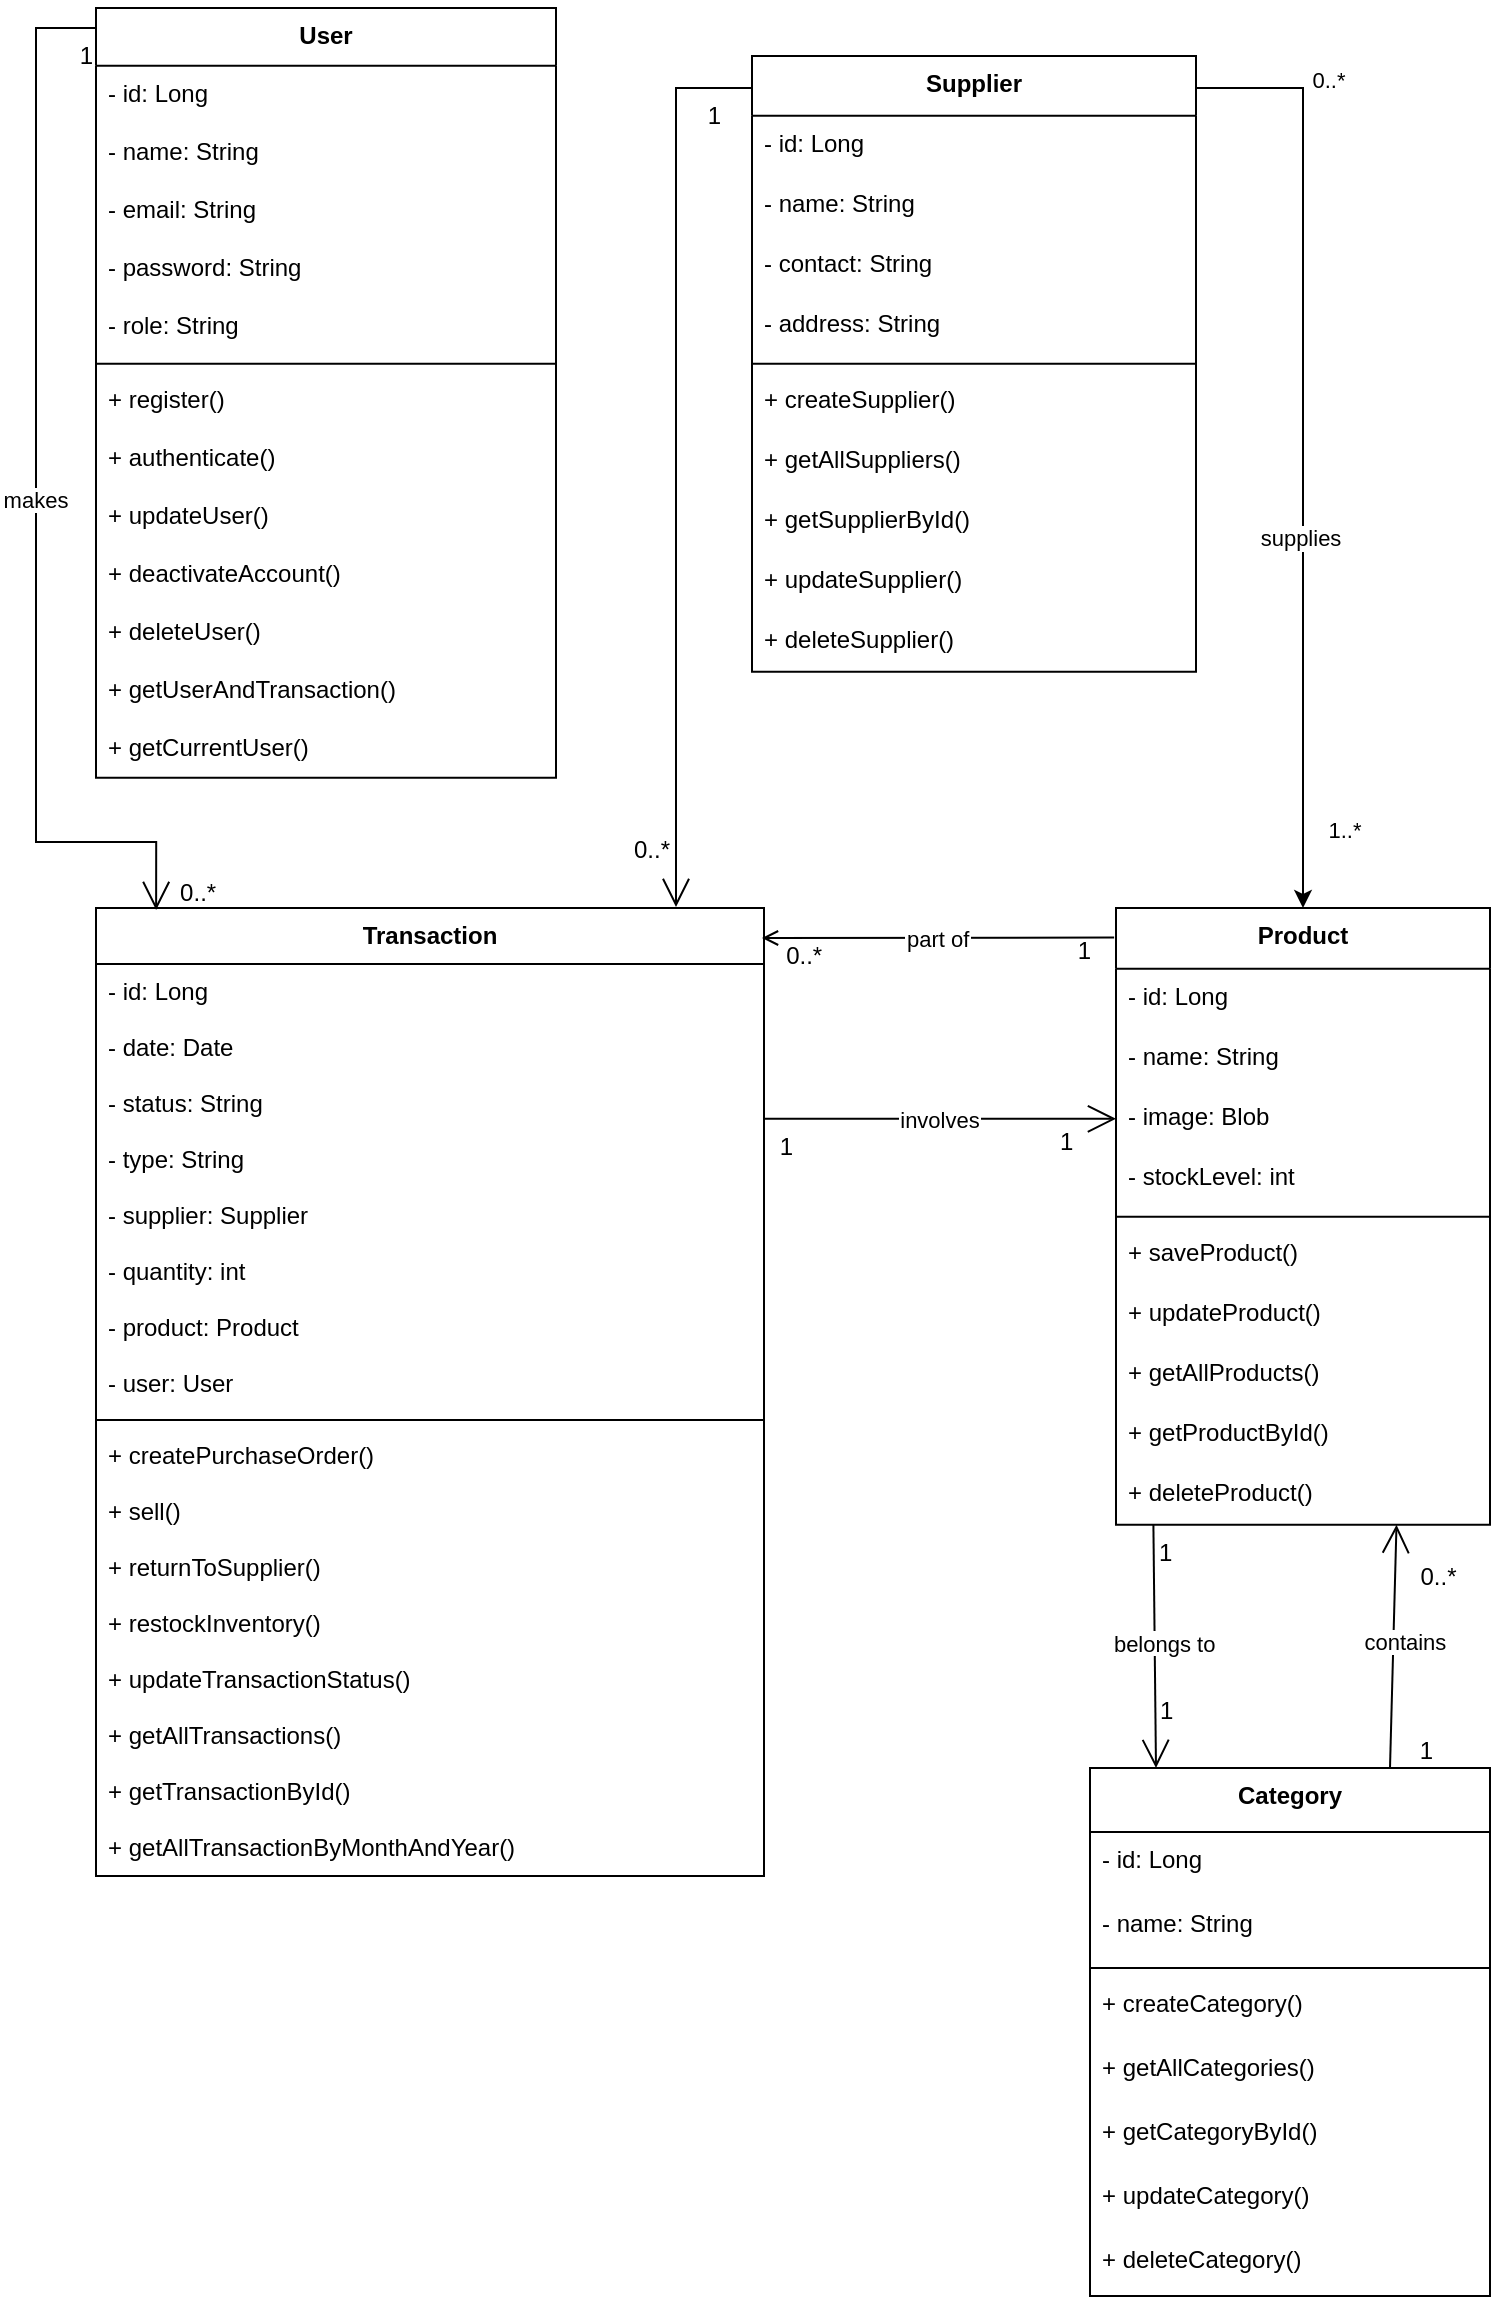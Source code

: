 <mxfile version="22.1.22" type="embed">
  <diagram name="Page-1" id="qHf4nwUgz4WXce0T-Xai">
    <mxGraphModel dx="1489" dy="825" grid="1" gridSize="10" guides="1" tooltips="1" connect="1" arrows="1" fold="1" page="1" pageScale="1" pageWidth="827" pageHeight="1169" math="0" shadow="0">
      <root>
        <mxCell id="0" />
        <mxCell id="1" parent="0" />
        <mxCell id="N_VocerRNXMUjOHOn4VM-407" value="User" style="swimlane;fontStyle=1;align=center;verticalAlign=top;childLayout=stackLayout;horizontal=1;startSize=28.923;horizontalStack=0;resizeParent=1;resizeParentMax=0;resizeLast=0;collapsible=0;marginBottom=0;" parent="1" vertex="1">
          <mxGeometry x="70" y="10" width="230" height="384.923" as="geometry" />
        </mxCell>
        <mxCell id="N_VocerRNXMUjOHOn4VM-408" value="- id: Long" style="text;strokeColor=none;fillColor=none;align=left;verticalAlign=top;spacingLeft=4;spacingRight=4;overflow=hidden;rotatable=0;points=[[0,0.5],[1,0.5]];portConstraint=eastwest;" parent="N_VocerRNXMUjOHOn4VM-407" vertex="1">
          <mxGeometry y="28.923" width="230" height="29" as="geometry" />
        </mxCell>
        <mxCell id="N_VocerRNXMUjOHOn4VM-409" value="- name: String" style="text;strokeColor=none;fillColor=none;align=left;verticalAlign=top;spacingLeft=4;spacingRight=4;overflow=hidden;rotatable=0;points=[[0,0.5],[1,0.5]];portConstraint=eastwest;" parent="N_VocerRNXMUjOHOn4VM-407" vertex="1">
          <mxGeometry y="57.923" width="230" height="29" as="geometry" />
        </mxCell>
        <mxCell id="N_VocerRNXMUjOHOn4VM-410" value="- email: String" style="text;strokeColor=none;fillColor=none;align=left;verticalAlign=top;spacingLeft=4;spacingRight=4;overflow=hidden;rotatable=0;points=[[0,0.5],[1,0.5]];portConstraint=eastwest;" parent="N_VocerRNXMUjOHOn4VM-407" vertex="1">
          <mxGeometry y="86.923" width="230" height="29" as="geometry" />
        </mxCell>
        <mxCell id="N_VocerRNXMUjOHOn4VM-411" value="- password: String" style="text;strokeColor=none;fillColor=none;align=left;verticalAlign=top;spacingLeft=4;spacingRight=4;overflow=hidden;rotatable=0;points=[[0,0.5],[1,0.5]];portConstraint=eastwest;" parent="N_VocerRNXMUjOHOn4VM-407" vertex="1">
          <mxGeometry y="115.923" width="230" height="29" as="geometry" />
        </mxCell>
        <mxCell id="N_VocerRNXMUjOHOn4VM-412" value="- role: String" style="text;strokeColor=none;fillColor=none;align=left;verticalAlign=top;spacingLeft=4;spacingRight=4;overflow=hidden;rotatable=0;points=[[0,0.5],[1,0.5]];portConstraint=eastwest;" parent="N_VocerRNXMUjOHOn4VM-407" vertex="1">
          <mxGeometry y="144.923" width="230" height="29" as="geometry" />
        </mxCell>
        <mxCell id="N_VocerRNXMUjOHOn4VM-413" style="line;strokeWidth=1;fillColor=none;align=left;verticalAlign=middle;spacingTop=-1;spacingLeft=3;spacingRight=3;rotatable=0;labelPosition=right;points=[];portConstraint=eastwest;strokeColor=inherit;" parent="N_VocerRNXMUjOHOn4VM-407" vertex="1">
          <mxGeometry y="173.923" width="230" height="8" as="geometry" />
        </mxCell>
        <mxCell id="N_VocerRNXMUjOHOn4VM-414" value="+ register()" style="text;strokeColor=none;fillColor=none;align=left;verticalAlign=top;spacingLeft=4;spacingRight=4;overflow=hidden;rotatable=0;points=[[0,0.5],[1,0.5]];portConstraint=eastwest;" parent="N_VocerRNXMUjOHOn4VM-407" vertex="1">
          <mxGeometry y="181.923" width="230" height="29" as="geometry" />
        </mxCell>
        <mxCell id="N_VocerRNXMUjOHOn4VM-415" value="+ authenticate()" style="text;strokeColor=none;fillColor=none;align=left;verticalAlign=top;spacingLeft=4;spacingRight=4;overflow=hidden;rotatable=0;points=[[0,0.5],[1,0.5]];portConstraint=eastwest;" parent="N_VocerRNXMUjOHOn4VM-407" vertex="1">
          <mxGeometry y="210.923" width="230" height="29" as="geometry" />
        </mxCell>
        <mxCell id="N_VocerRNXMUjOHOn4VM-416" value="+ updateUser()" style="text;strokeColor=none;fillColor=none;align=left;verticalAlign=top;spacingLeft=4;spacingRight=4;overflow=hidden;rotatable=0;points=[[0,0.5],[1,0.5]];portConstraint=eastwest;" parent="N_VocerRNXMUjOHOn4VM-407" vertex="1">
          <mxGeometry y="239.923" width="230" height="29" as="geometry" />
        </mxCell>
        <mxCell id="N_VocerRNXMUjOHOn4VM-417" value="+ deactivateAccount()" style="text;strokeColor=none;fillColor=none;align=left;verticalAlign=top;spacingLeft=4;spacingRight=4;overflow=hidden;rotatable=0;points=[[0,0.5],[1,0.5]];portConstraint=eastwest;" parent="N_VocerRNXMUjOHOn4VM-407" vertex="1">
          <mxGeometry y="268.923" width="230" height="29" as="geometry" />
        </mxCell>
        <mxCell id="N_VocerRNXMUjOHOn4VM-418" value="+ deleteUser()" style="text;strokeColor=none;fillColor=none;align=left;verticalAlign=top;spacingLeft=4;spacingRight=4;overflow=hidden;rotatable=0;points=[[0,0.5],[1,0.5]];portConstraint=eastwest;" parent="N_VocerRNXMUjOHOn4VM-407" vertex="1">
          <mxGeometry y="297.923" width="230" height="29" as="geometry" />
        </mxCell>
        <mxCell id="N_VocerRNXMUjOHOn4VM-419" value="+ getUserAndTransaction()" style="text;strokeColor=none;fillColor=none;align=left;verticalAlign=top;spacingLeft=4;spacingRight=4;overflow=hidden;rotatable=0;points=[[0,0.5],[1,0.5]];portConstraint=eastwest;" parent="N_VocerRNXMUjOHOn4VM-407" vertex="1">
          <mxGeometry y="326.923" width="230" height="29" as="geometry" />
        </mxCell>
        <mxCell id="N_VocerRNXMUjOHOn4VM-420" value="+ getCurrentUser()" style="text;strokeColor=none;fillColor=none;align=left;verticalAlign=top;spacingLeft=4;spacingRight=4;overflow=hidden;rotatable=0;points=[[0,0.5],[1,0.5]];portConstraint=eastwest;" parent="N_VocerRNXMUjOHOn4VM-407" vertex="1">
          <mxGeometry y="355.923" width="230" height="29" as="geometry" />
        </mxCell>
        <mxCell id="N_VocerRNXMUjOHOn4VM-421" value="Supplier" style="swimlane;fontStyle=1;align=center;verticalAlign=top;childLayout=stackLayout;horizontal=1;startSize=29.818;horizontalStack=0;resizeParent=1;resizeParentMax=0;resizeLast=0;collapsible=0;marginBottom=0;" parent="1" vertex="1">
          <mxGeometry x="398" y="34" width="222" height="307.818" as="geometry" />
        </mxCell>
        <mxCell id="N_VocerRNXMUjOHOn4VM-422" value="- id: Long" style="text;strokeColor=none;fillColor=none;align=left;verticalAlign=top;spacingLeft=4;spacingRight=4;overflow=hidden;rotatable=0;points=[[0,0.5],[1,0.5]];portConstraint=eastwest;" parent="N_VocerRNXMUjOHOn4VM-421" vertex="1">
          <mxGeometry y="29.818" width="222" height="30" as="geometry" />
        </mxCell>
        <mxCell id="N_VocerRNXMUjOHOn4VM-423" value="- name: String" style="text;strokeColor=none;fillColor=none;align=left;verticalAlign=top;spacingLeft=4;spacingRight=4;overflow=hidden;rotatable=0;points=[[0,0.5],[1,0.5]];portConstraint=eastwest;" parent="N_VocerRNXMUjOHOn4VM-421" vertex="1">
          <mxGeometry y="59.818" width="222" height="30" as="geometry" />
        </mxCell>
        <mxCell id="N_VocerRNXMUjOHOn4VM-424" value="- contact: String" style="text;strokeColor=none;fillColor=none;align=left;verticalAlign=top;spacingLeft=4;spacingRight=4;overflow=hidden;rotatable=0;points=[[0,0.5],[1,0.5]];portConstraint=eastwest;" parent="N_VocerRNXMUjOHOn4VM-421" vertex="1">
          <mxGeometry y="89.818" width="222" height="30" as="geometry" />
        </mxCell>
        <mxCell id="N_VocerRNXMUjOHOn4VM-425" value="- address: String" style="text;strokeColor=none;fillColor=none;align=left;verticalAlign=top;spacingLeft=4;spacingRight=4;overflow=hidden;rotatable=0;points=[[0,0.5],[1,0.5]];portConstraint=eastwest;" parent="N_VocerRNXMUjOHOn4VM-421" vertex="1">
          <mxGeometry y="119.818" width="222" height="30" as="geometry" />
        </mxCell>
        <mxCell id="N_VocerRNXMUjOHOn4VM-427" style="line;strokeWidth=1;fillColor=none;align=left;verticalAlign=middle;spacingTop=-1;spacingLeft=3;spacingRight=3;rotatable=0;labelPosition=right;points=[];portConstraint=eastwest;strokeColor=inherit;" parent="N_VocerRNXMUjOHOn4VM-421" vertex="1">
          <mxGeometry y="149.818" width="222" height="8" as="geometry" />
        </mxCell>
        <mxCell id="N_VocerRNXMUjOHOn4VM-428" value="+ createSupplier()" style="text;strokeColor=none;fillColor=none;align=left;verticalAlign=top;spacingLeft=4;spacingRight=4;overflow=hidden;rotatable=0;points=[[0,0.5],[1,0.5]];portConstraint=eastwest;" parent="N_VocerRNXMUjOHOn4VM-421" vertex="1">
          <mxGeometry y="157.818" width="222" height="30" as="geometry" />
        </mxCell>
        <mxCell id="N_VocerRNXMUjOHOn4VM-429" value="+ getAllSuppliers()" style="text;strokeColor=none;fillColor=none;align=left;verticalAlign=top;spacingLeft=4;spacingRight=4;overflow=hidden;rotatable=0;points=[[0,0.5],[1,0.5]];portConstraint=eastwest;" parent="N_VocerRNXMUjOHOn4VM-421" vertex="1">
          <mxGeometry y="187.818" width="222" height="30" as="geometry" />
        </mxCell>
        <mxCell id="N_VocerRNXMUjOHOn4VM-430" value="+ getSupplierById()" style="text;strokeColor=none;fillColor=none;align=left;verticalAlign=top;spacingLeft=4;spacingRight=4;overflow=hidden;rotatable=0;points=[[0,0.5],[1,0.5]];portConstraint=eastwest;" parent="N_VocerRNXMUjOHOn4VM-421" vertex="1">
          <mxGeometry y="217.818" width="222" height="30" as="geometry" />
        </mxCell>
        <mxCell id="N_VocerRNXMUjOHOn4VM-431" value="+ updateSupplier()" style="text;strokeColor=none;fillColor=none;align=left;verticalAlign=top;spacingLeft=4;spacingRight=4;overflow=hidden;rotatable=0;points=[[0,0.5],[1,0.5]];portConstraint=eastwest;" parent="N_VocerRNXMUjOHOn4VM-421" vertex="1">
          <mxGeometry y="247.818" width="222" height="30" as="geometry" />
        </mxCell>
        <mxCell id="N_VocerRNXMUjOHOn4VM-432" value="+ deleteSupplier()" style="text;strokeColor=none;fillColor=none;align=left;verticalAlign=top;spacingLeft=4;spacingRight=4;overflow=hidden;rotatable=0;points=[[0,0.5],[1,0.5]];portConstraint=eastwest;" parent="N_VocerRNXMUjOHOn4VM-421" vertex="1">
          <mxGeometry y="277.818" width="222" height="30" as="geometry" />
        </mxCell>
        <mxCell id="N_VocerRNXMUjOHOn4VM-433" value="Product" style="swimlane;fontStyle=1;align=center;verticalAlign=top;childLayout=stackLayout;horizontal=1;startSize=30.4;horizontalStack=0;resizeParent=1;resizeParentMax=0;resizeLast=0;collapsible=0;marginBottom=0;" parent="1" vertex="1">
          <mxGeometry x="580" y="460" width="187" height="308.4" as="geometry" />
        </mxCell>
        <mxCell id="N_VocerRNXMUjOHOn4VM-434" value="- id: Long" style="text;strokeColor=none;fillColor=none;align=left;verticalAlign=top;spacingLeft=4;spacingRight=4;overflow=hidden;rotatable=0;points=[[0,0.5],[1,0.5]];portConstraint=eastwest;" parent="N_VocerRNXMUjOHOn4VM-433" vertex="1">
          <mxGeometry y="30.4" width="187" height="30" as="geometry" />
        </mxCell>
        <mxCell id="N_VocerRNXMUjOHOn4VM-435" value="- name: String" style="text;strokeColor=none;fillColor=none;align=left;verticalAlign=top;spacingLeft=4;spacingRight=4;overflow=hidden;rotatable=0;points=[[0,0.5],[1,0.5]];portConstraint=eastwest;" parent="N_VocerRNXMUjOHOn4VM-433" vertex="1">
          <mxGeometry y="60.4" width="187" height="30" as="geometry" />
        </mxCell>
        <mxCell id="N_VocerRNXMUjOHOn4VM-436" value="- image: Blob" style="text;strokeColor=none;fillColor=none;align=left;verticalAlign=top;spacingLeft=4;spacingRight=4;overflow=hidden;rotatable=0;points=[[0,0.5],[1,0.5]];portConstraint=eastwest;" parent="N_VocerRNXMUjOHOn4VM-433" vertex="1">
          <mxGeometry y="90.4" width="187" height="30" as="geometry" />
        </mxCell>
        <mxCell id="N_VocerRNXMUjOHOn4VM-437" value="- stockLevel: int" style="text;strokeColor=none;fillColor=none;align=left;verticalAlign=top;spacingLeft=4;spacingRight=4;overflow=hidden;rotatable=0;points=[[0,0.5],[1,0.5]];portConstraint=eastwest;" parent="N_VocerRNXMUjOHOn4VM-433" vertex="1">
          <mxGeometry y="120.4" width="187" height="30" as="geometry" />
        </mxCell>
        <mxCell id="N_VocerRNXMUjOHOn4VM-438" style="line;strokeWidth=1;fillColor=none;align=left;verticalAlign=middle;spacingTop=-1;spacingLeft=3;spacingRight=3;rotatable=0;labelPosition=right;points=[];portConstraint=eastwest;strokeColor=inherit;" parent="N_VocerRNXMUjOHOn4VM-433" vertex="1">
          <mxGeometry y="150.4" width="187" height="8" as="geometry" />
        </mxCell>
        <mxCell id="N_VocerRNXMUjOHOn4VM-439" value="+ saveProduct()" style="text;strokeColor=none;fillColor=none;align=left;verticalAlign=top;spacingLeft=4;spacingRight=4;overflow=hidden;rotatable=0;points=[[0,0.5],[1,0.5]];portConstraint=eastwest;" parent="N_VocerRNXMUjOHOn4VM-433" vertex="1">
          <mxGeometry y="158.4" width="187" height="30" as="geometry" />
        </mxCell>
        <mxCell id="N_VocerRNXMUjOHOn4VM-440" value="+ updateProduct()" style="text;strokeColor=none;fillColor=none;align=left;verticalAlign=top;spacingLeft=4;spacingRight=4;overflow=hidden;rotatable=0;points=[[0,0.5],[1,0.5]];portConstraint=eastwest;" parent="N_VocerRNXMUjOHOn4VM-433" vertex="1">
          <mxGeometry y="188.4" width="187" height="30" as="geometry" />
        </mxCell>
        <mxCell id="N_VocerRNXMUjOHOn4VM-441" value="+ getAllProducts()" style="text;strokeColor=none;fillColor=none;align=left;verticalAlign=top;spacingLeft=4;spacingRight=4;overflow=hidden;rotatable=0;points=[[0,0.5],[1,0.5]];portConstraint=eastwest;" parent="N_VocerRNXMUjOHOn4VM-433" vertex="1">
          <mxGeometry y="218.4" width="187" height="30" as="geometry" />
        </mxCell>
        <mxCell id="N_VocerRNXMUjOHOn4VM-442" value="+ getProductById()" style="text;strokeColor=none;fillColor=none;align=left;verticalAlign=top;spacingLeft=4;spacingRight=4;overflow=hidden;rotatable=0;points=[[0,0.5],[1,0.5]];portConstraint=eastwest;" parent="N_VocerRNXMUjOHOn4VM-433" vertex="1">
          <mxGeometry y="248.4" width="187" height="30" as="geometry" />
        </mxCell>
        <mxCell id="N_VocerRNXMUjOHOn4VM-443" value="+ deleteProduct()" style="text;strokeColor=none;fillColor=none;align=left;verticalAlign=top;spacingLeft=4;spacingRight=4;overflow=hidden;rotatable=0;points=[[0,0.5],[1,0.5]];portConstraint=eastwest;" parent="N_VocerRNXMUjOHOn4VM-433" vertex="1">
          <mxGeometry y="278.4" width="187" height="30" as="geometry" />
        </mxCell>
        <mxCell id="N_VocerRNXMUjOHOn4VM-444" value="Category" style="swimlane;fontStyle=1;align=center;verticalAlign=top;childLayout=stackLayout;horizontal=1;startSize=32;horizontalStack=0;resizeParent=1;resizeParentMax=0;resizeLast=0;collapsible=0;marginBottom=0;" parent="1" vertex="1">
          <mxGeometry x="567" y="890" width="200" height="264" as="geometry" />
        </mxCell>
        <mxCell id="N_VocerRNXMUjOHOn4VM-445" value="- id: Long" style="text;strokeColor=none;fillColor=none;align=left;verticalAlign=top;spacingLeft=4;spacingRight=4;overflow=hidden;rotatable=0;points=[[0,0.5],[1,0.5]];portConstraint=eastwest;" parent="N_VocerRNXMUjOHOn4VM-444" vertex="1">
          <mxGeometry y="32" width="200" height="32" as="geometry" />
        </mxCell>
        <mxCell id="N_VocerRNXMUjOHOn4VM-446" value="- name: String" style="text;strokeColor=none;fillColor=none;align=left;verticalAlign=top;spacingLeft=4;spacingRight=4;overflow=hidden;rotatable=0;points=[[0,0.5],[1,0.5]];portConstraint=eastwest;" parent="N_VocerRNXMUjOHOn4VM-444" vertex="1">
          <mxGeometry y="64" width="200" height="32" as="geometry" />
        </mxCell>
        <mxCell id="N_VocerRNXMUjOHOn4VM-447" style="line;strokeWidth=1;fillColor=none;align=left;verticalAlign=middle;spacingTop=-1;spacingLeft=3;spacingRight=3;rotatable=0;labelPosition=right;points=[];portConstraint=eastwest;strokeColor=inherit;" parent="N_VocerRNXMUjOHOn4VM-444" vertex="1">
          <mxGeometry y="96" width="200" height="8" as="geometry" />
        </mxCell>
        <mxCell id="N_VocerRNXMUjOHOn4VM-448" value="+ createCategory()" style="text;strokeColor=none;fillColor=none;align=left;verticalAlign=top;spacingLeft=4;spacingRight=4;overflow=hidden;rotatable=0;points=[[0,0.5],[1,0.5]];portConstraint=eastwest;" parent="N_VocerRNXMUjOHOn4VM-444" vertex="1">
          <mxGeometry y="104" width="200" height="32" as="geometry" />
        </mxCell>
        <mxCell id="N_VocerRNXMUjOHOn4VM-449" value="+ getAllCategories()" style="text;strokeColor=none;fillColor=none;align=left;verticalAlign=top;spacingLeft=4;spacingRight=4;overflow=hidden;rotatable=0;points=[[0,0.5],[1,0.5]];portConstraint=eastwest;" parent="N_VocerRNXMUjOHOn4VM-444" vertex="1">
          <mxGeometry y="136" width="200" height="32" as="geometry" />
        </mxCell>
        <mxCell id="N_VocerRNXMUjOHOn4VM-450" value="+ getCategoryById()" style="text;strokeColor=none;fillColor=none;align=left;verticalAlign=top;spacingLeft=4;spacingRight=4;overflow=hidden;rotatable=0;points=[[0,0.5],[1,0.5]];portConstraint=eastwest;" parent="N_VocerRNXMUjOHOn4VM-444" vertex="1">
          <mxGeometry y="168" width="200" height="32" as="geometry" />
        </mxCell>
        <mxCell id="N_VocerRNXMUjOHOn4VM-451" value="+ updateCategory()" style="text;strokeColor=none;fillColor=none;align=left;verticalAlign=top;spacingLeft=4;spacingRight=4;overflow=hidden;rotatable=0;points=[[0,0.5],[1,0.5]];portConstraint=eastwest;" parent="N_VocerRNXMUjOHOn4VM-444" vertex="1">
          <mxGeometry y="200" width="200" height="32" as="geometry" />
        </mxCell>
        <mxCell id="N_VocerRNXMUjOHOn4VM-452" value="+ deleteCategory()" style="text;strokeColor=none;fillColor=none;align=left;verticalAlign=top;spacingLeft=4;spacingRight=4;overflow=hidden;rotatable=0;points=[[0,0.5],[1,0.5]];portConstraint=eastwest;" parent="N_VocerRNXMUjOHOn4VM-444" vertex="1">
          <mxGeometry y="232" width="200" height="32" as="geometry" />
        </mxCell>
        <mxCell id="N_VocerRNXMUjOHOn4VM-453" value="Transaction" style="swimlane;fontStyle=1;align=center;verticalAlign=top;childLayout=stackLayout;horizontal=1;startSize=28;horizontalStack=0;resizeParent=1;resizeParentMax=0;resizeLast=0;collapsible=0;marginBottom=0;" parent="1" vertex="1">
          <mxGeometry x="70" y="460" width="334" height="484" as="geometry" />
        </mxCell>
        <mxCell id="N_VocerRNXMUjOHOn4VM-454" value="- id: Long" style="text;strokeColor=none;fillColor=none;align=left;verticalAlign=top;spacingLeft=4;spacingRight=4;overflow=hidden;rotatable=0;points=[[0,0.5],[1,0.5]];portConstraint=eastwest;" parent="N_VocerRNXMUjOHOn4VM-453" vertex="1">
          <mxGeometry y="28" width="334" height="28" as="geometry" />
        </mxCell>
        <mxCell id="N_VocerRNXMUjOHOn4VM-455" value="- date: Date" style="text;strokeColor=none;fillColor=none;align=left;verticalAlign=top;spacingLeft=4;spacingRight=4;overflow=hidden;rotatable=0;points=[[0,0.5],[1,0.5]];portConstraint=eastwest;" parent="N_VocerRNXMUjOHOn4VM-453" vertex="1">
          <mxGeometry y="56" width="334" height="28" as="geometry" />
        </mxCell>
        <mxCell id="N_VocerRNXMUjOHOn4VM-456" value="- status: String" style="text;strokeColor=none;fillColor=none;align=left;verticalAlign=top;spacingLeft=4;spacingRight=4;overflow=hidden;rotatable=0;points=[[0,0.5],[1,0.5]];portConstraint=eastwest;" parent="N_VocerRNXMUjOHOn4VM-453" vertex="1">
          <mxGeometry y="84" width="334" height="28" as="geometry" />
        </mxCell>
        <mxCell id="N_VocerRNXMUjOHOn4VM-457" value="- type: String" style="text;strokeColor=none;fillColor=none;align=left;verticalAlign=top;spacingLeft=4;spacingRight=4;overflow=hidden;rotatable=0;points=[[0,0.5],[1,0.5]];portConstraint=eastwest;" parent="N_VocerRNXMUjOHOn4VM-453" vertex="1">
          <mxGeometry y="112" width="334" height="28" as="geometry" />
        </mxCell>
        <mxCell id="N_VocerRNXMUjOHOn4VM-501" value="- supplier: Supplier" style="text;strokeColor=none;fillColor=none;align=left;verticalAlign=top;spacingLeft=4;spacingRight=4;overflow=hidden;rotatable=0;points=[[0,0.5],[1,0.5]];portConstraint=eastwest;" parent="N_VocerRNXMUjOHOn4VM-453" vertex="1">
          <mxGeometry y="140" width="334" height="28" as="geometry" />
        </mxCell>
        <mxCell id="N_VocerRNXMUjOHOn4VM-458" value="- quantity: int" style="text;strokeColor=none;fillColor=none;align=left;verticalAlign=top;spacingLeft=4;spacingRight=4;overflow=hidden;rotatable=0;points=[[0,0.5],[1,0.5]];portConstraint=eastwest;" parent="N_VocerRNXMUjOHOn4VM-453" vertex="1">
          <mxGeometry y="168" width="334" height="28" as="geometry" />
        </mxCell>
        <mxCell id="N_VocerRNXMUjOHOn4VM-459" value="- product: Product" style="text;strokeColor=none;fillColor=none;align=left;verticalAlign=top;spacingLeft=4;spacingRight=4;overflow=hidden;rotatable=0;points=[[0,0.5],[1,0.5]];portConstraint=eastwest;" parent="N_VocerRNXMUjOHOn4VM-453" vertex="1">
          <mxGeometry y="196" width="334" height="28" as="geometry" />
        </mxCell>
        <mxCell id="N_VocerRNXMUjOHOn4VM-460" value="- user: User" style="text;strokeColor=none;fillColor=none;align=left;verticalAlign=top;spacingLeft=4;spacingRight=4;overflow=hidden;rotatable=0;points=[[0,0.5],[1,0.5]];portConstraint=eastwest;" parent="N_VocerRNXMUjOHOn4VM-453" vertex="1">
          <mxGeometry y="224" width="334" height="28" as="geometry" />
        </mxCell>
        <mxCell id="N_VocerRNXMUjOHOn4VM-461" style="line;strokeWidth=1;fillColor=none;align=left;verticalAlign=middle;spacingTop=-1;spacingLeft=3;spacingRight=3;rotatable=0;labelPosition=right;points=[];portConstraint=eastwest;strokeColor=inherit;" parent="N_VocerRNXMUjOHOn4VM-453" vertex="1">
          <mxGeometry y="252" width="334" height="8" as="geometry" />
        </mxCell>
        <mxCell id="N_VocerRNXMUjOHOn4VM-462" value="+ createPurchaseOrder()" style="text;strokeColor=none;fillColor=none;align=left;verticalAlign=top;spacingLeft=4;spacingRight=4;overflow=hidden;rotatable=0;points=[[0,0.5],[1,0.5]];portConstraint=eastwest;" parent="N_VocerRNXMUjOHOn4VM-453" vertex="1">
          <mxGeometry y="260" width="334" height="28" as="geometry" />
        </mxCell>
        <mxCell id="N_VocerRNXMUjOHOn4VM-463" value="+ sell()" style="text;strokeColor=none;fillColor=none;align=left;verticalAlign=top;spacingLeft=4;spacingRight=4;overflow=hidden;rotatable=0;points=[[0,0.5],[1,0.5]];portConstraint=eastwest;" parent="N_VocerRNXMUjOHOn4VM-453" vertex="1">
          <mxGeometry y="288" width="334" height="28" as="geometry" />
        </mxCell>
        <mxCell id="N_VocerRNXMUjOHOn4VM-464" value="+ returnToSupplier()" style="text;strokeColor=none;fillColor=none;align=left;verticalAlign=top;spacingLeft=4;spacingRight=4;overflow=hidden;rotatable=0;points=[[0,0.5],[1,0.5]];portConstraint=eastwest;" parent="N_VocerRNXMUjOHOn4VM-453" vertex="1">
          <mxGeometry y="316" width="334" height="28" as="geometry" />
        </mxCell>
        <mxCell id="N_VocerRNXMUjOHOn4VM-465" value="+ restockInventory()" style="text;strokeColor=none;fillColor=none;align=left;verticalAlign=top;spacingLeft=4;spacingRight=4;overflow=hidden;rotatable=0;points=[[0,0.5],[1,0.5]];portConstraint=eastwest;" parent="N_VocerRNXMUjOHOn4VM-453" vertex="1">
          <mxGeometry y="344" width="334" height="28" as="geometry" />
        </mxCell>
        <mxCell id="N_VocerRNXMUjOHOn4VM-466" value="+ updateTransactionStatus()" style="text;strokeColor=none;fillColor=none;align=left;verticalAlign=top;spacingLeft=4;spacingRight=4;overflow=hidden;rotatable=0;points=[[0,0.5],[1,0.5]];portConstraint=eastwest;" parent="N_VocerRNXMUjOHOn4VM-453" vertex="1">
          <mxGeometry y="372" width="334" height="28" as="geometry" />
        </mxCell>
        <mxCell id="N_VocerRNXMUjOHOn4VM-467" value="+ getAllTransactions()" style="text;strokeColor=none;fillColor=none;align=left;verticalAlign=top;spacingLeft=4;spacingRight=4;overflow=hidden;rotatable=0;points=[[0,0.5],[1,0.5]];portConstraint=eastwest;" parent="N_VocerRNXMUjOHOn4VM-453" vertex="1">
          <mxGeometry y="400" width="334" height="28" as="geometry" />
        </mxCell>
        <mxCell id="N_VocerRNXMUjOHOn4VM-468" value="+ getTransactionById()" style="text;strokeColor=none;fillColor=none;align=left;verticalAlign=top;spacingLeft=4;spacingRight=4;overflow=hidden;rotatable=0;points=[[0,0.5],[1,0.5]];portConstraint=eastwest;" parent="N_VocerRNXMUjOHOn4VM-453" vertex="1">
          <mxGeometry y="428" width="334" height="28" as="geometry" />
        </mxCell>
        <mxCell id="N_VocerRNXMUjOHOn4VM-469" value="+ getAllTransactionByMonthAndYear()" style="text;strokeColor=none;fillColor=none;align=left;verticalAlign=top;spacingLeft=4;spacingRight=4;overflow=hidden;rotatable=0;points=[[0,0.5],[1,0.5]];portConstraint=eastwest;" parent="N_VocerRNXMUjOHOn4VM-453" vertex="1">
          <mxGeometry y="456" width="334" height="28" as="geometry" />
        </mxCell>
        <mxCell id="N_VocerRNXMUjOHOn4VM-478" value="makes" style="startArrow=none;endArrow=open;endSize=12;rounded=0;entryX=0.09;entryY=0.002;entryDx=0;entryDy=0;edgeStyle=orthogonalEdgeStyle;entryPerimeter=0;" parent="1" target="N_VocerRNXMUjOHOn4VM-453" edge="1">
          <mxGeometry relative="1" as="geometry">
            <Array as="points">
              <mxPoint x="70" y="20" />
              <mxPoint x="40" y="20" />
              <mxPoint x="40" y="427" />
              <mxPoint x="100" y="427" />
            </Array>
            <mxPoint x="70" y="20" as="sourcePoint" />
            <mxPoint x="174" y="465" as="targetPoint" />
          </mxGeometry>
        </mxCell>
        <mxCell id="N_VocerRNXMUjOHOn4VM-479" value="1" style="edgeLabel;resizable=0;labelBackgroundColor=none;fontSize=12;align=right;verticalAlign=top;" parent="N_VocerRNXMUjOHOn4VM-478" vertex="1">
          <mxGeometry x="-1" relative="1" as="geometry" />
        </mxCell>
        <mxCell id="N_VocerRNXMUjOHOn4VM-480" value="0..*" style="edgeLabel;resizable=0;labelBackgroundColor=none;fontSize=12;align=left;verticalAlign=bottom;" parent="N_VocerRNXMUjOHOn4VM-478" vertex="1">
          <mxGeometry x="1" relative="1" as="geometry">
            <mxPoint x="10" as="offset" />
          </mxGeometry>
        </mxCell>
        <mxCell id="N_VocerRNXMUjOHOn4VM-481" value="involves" style="curved=1;startArrow=none;endArrow=open;endSize=12;exitX=1;exitY=0.764;entryX=0;entryY=0.5;rounded=0;exitDx=0;exitDy=0;entryDx=0;entryDy=0;exitPerimeter=0;" parent="1" source="N_VocerRNXMUjOHOn4VM-456" target="N_VocerRNXMUjOHOn4VM-436" edge="1">
          <mxGeometry relative="1" as="geometry">
            <Array as="points" />
          </mxGeometry>
        </mxCell>
        <mxCell id="N_VocerRNXMUjOHOn4VM-482" value="1" style="edgeLabel;resizable=0;labelBackgroundColor=none;fontSize=12;align=right;verticalAlign=top;" parent="N_VocerRNXMUjOHOn4VM-481" vertex="1">
          <mxGeometry x="-1" relative="1" as="geometry">
            <mxPoint x="16" as="offset" />
          </mxGeometry>
        </mxCell>
        <mxCell id="N_VocerRNXMUjOHOn4VM-483" value="1" style="edgeLabel;resizable=0;labelBackgroundColor=none;fontSize=12;align=left;verticalAlign=bottom;" parent="N_VocerRNXMUjOHOn4VM-481" vertex="1">
          <mxGeometry x="1" relative="1" as="geometry">
            <mxPoint x="-30" y="20" as="offset" />
          </mxGeometry>
        </mxCell>
        <mxCell id="N_VocerRNXMUjOHOn4VM-484" value="part of" style="startArrow=none;endArrow=open;rounded=0;exitX=-0.005;exitY=0.048;exitDx=0;exitDy=0;exitPerimeter=0;entryX=0.997;entryY=0.031;entryDx=0;entryDy=0;entryPerimeter=0;" parent="1" source="N_VocerRNXMUjOHOn4VM-433" target="N_VocerRNXMUjOHOn4VM-453" edge="1">
          <mxGeometry relative="1" as="geometry">
            <mxPoint x="580" y="770" as="sourcePoint" />
            <mxPoint x="410" y="475" as="targetPoint" />
          </mxGeometry>
        </mxCell>
        <mxCell id="N_VocerRNXMUjOHOn4VM-485" value="1" style="edgeLabel;resizable=0;labelBackgroundColor=none;fontSize=12;align=right;verticalAlign=bottom;" parent="N_VocerRNXMUjOHOn4VM-484" vertex="1">
          <mxGeometry x="-1" relative="1" as="geometry">
            <mxPoint x="-10" y="15" as="offset" />
          </mxGeometry>
        </mxCell>
        <mxCell id="N_VocerRNXMUjOHOn4VM-486" value="0..*" style="edgeLabel;resizable=0;labelBackgroundColor=none;fontSize=12;align=left;verticalAlign=top;" parent="N_VocerRNXMUjOHOn4VM-484" vertex="1">
          <mxGeometry x="1" relative="1" as="geometry">
            <mxPoint x="10" y="-5" as="offset" />
          </mxGeometry>
        </mxCell>
        <mxCell id="N_VocerRNXMUjOHOn4VM-487" value="" style="startArrow=none;endArrow=open;endSize=12;entryX=0.871;entryY=-0.001;rounded=0;entryDx=0;entryDy=0;edgeStyle=orthogonalEdgeStyle;entryPerimeter=0;" parent="1" target="N_VocerRNXMUjOHOn4VM-453" edge="1">
          <mxGeometry relative="1" as="geometry">
            <Array as="points">
              <mxPoint x="360" y="50" />
              <mxPoint x="360" y="459" />
            </Array>
            <mxPoint x="398" y="50" as="sourcePoint" />
          </mxGeometry>
        </mxCell>
        <mxCell id="N_VocerRNXMUjOHOn4VM-488" value="1" style="edgeLabel;resizable=0;labelBackgroundColor=none;fontSize=12;align=right;verticalAlign=top;" parent="N_VocerRNXMUjOHOn4VM-487" vertex="1">
          <mxGeometry x="-1" relative="1" as="geometry">
            <mxPoint x="-14" as="offset" />
          </mxGeometry>
        </mxCell>
        <mxCell id="N_VocerRNXMUjOHOn4VM-489" value="0..*" style="edgeLabel;resizable=0;labelBackgroundColor=none;fontSize=12;align=left;verticalAlign=bottom;" parent="N_VocerRNXMUjOHOn4VM-487" vertex="1">
          <mxGeometry x="1" relative="1" as="geometry">
            <mxPoint x="-24" y="-20" as="offset" />
          </mxGeometry>
        </mxCell>
        <mxCell id="N_VocerRNXMUjOHOn4VM-490" value="belongs to" style="curved=1;startArrow=none;endArrow=open;endSize=12;exitX=0.1;exitY=1;rounded=0;" parent="1" source="N_VocerRNXMUjOHOn4VM-433" edge="1">
          <mxGeometry x="-0.03" y="5" relative="1" as="geometry">
            <Array as="points" />
            <mxPoint x="600" y="890" as="targetPoint" />
            <mxPoint as="offset" />
          </mxGeometry>
        </mxCell>
        <mxCell id="N_VocerRNXMUjOHOn4VM-491" value="1" style="edgeLabel;resizable=0;labelBackgroundColor=none;fontSize=12;align=right;verticalAlign=top;" parent="N_VocerRNXMUjOHOn4VM-490" vertex="1">
          <mxGeometry x="-1" relative="1" as="geometry">
            <mxPoint x="11" as="offset" />
          </mxGeometry>
        </mxCell>
        <mxCell id="N_VocerRNXMUjOHOn4VM-492" value="1" style="edgeLabel;resizable=0;labelBackgroundColor=none;fontSize=12;align=left;verticalAlign=bottom;" parent="N_VocerRNXMUjOHOn4VM-490" vertex="1">
          <mxGeometry x="1" relative="1" as="geometry">
            <mxPoint y="-20" as="offset" />
          </mxGeometry>
        </mxCell>
        <mxCell id="N_VocerRNXMUjOHOn4VM-493" value="contains" style="curved=1;startArrow=none;endArrow=open;endSize=12;exitX=0.75;exitY=0;entryX=0.75;entryY=1;rounded=0;exitDx=0;exitDy=0;" parent="1" source="N_VocerRNXMUjOHOn4VM-444" target="N_VocerRNXMUjOHOn4VM-433" edge="1">
          <mxGeometry x="0.041" y="-6" relative="1" as="geometry">
            <Array as="points" />
            <mxPoint as="offset" />
          </mxGeometry>
        </mxCell>
        <mxCell id="N_VocerRNXMUjOHOn4VM-494" value="1" style="edgeLabel;resizable=0;labelBackgroundColor=none;fontSize=12;align=right;verticalAlign=bottom;" parent="N_VocerRNXMUjOHOn4VM-493" vertex="1">
          <mxGeometry x="-1" relative="1" as="geometry">
            <mxPoint x="23" as="offset" />
          </mxGeometry>
        </mxCell>
        <mxCell id="N_VocerRNXMUjOHOn4VM-495" value="0..*" style="edgeLabel;resizable=0;labelBackgroundColor=none;fontSize=12;align=left;verticalAlign=top;" parent="N_VocerRNXMUjOHOn4VM-493" vertex="1">
          <mxGeometry x="1" relative="1" as="geometry">
            <mxPoint x="10" y="12" as="offset" />
          </mxGeometry>
        </mxCell>
        <mxCell id="N_VocerRNXMUjOHOn4VM-504" style="rounded=0;orthogonalLoop=1;jettySize=auto;html=1;entryX=0.5;entryY=0;entryDx=0;entryDy=0;edgeStyle=orthogonalEdgeStyle;" parent="1" target="N_VocerRNXMUjOHOn4VM-433" edge="1">
          <mxGeometry relative="1" as="geometry">
            <mxPoint x="620" y="50" as="sourcePoint" />
            <Array as="points">
              <mxPoint x="674" y="50" />
            </Array>
          </mxGeometry>
        </mxCell>
        <mxCell id="N_VocerRNXMUjOHOn4VM-505" value="0..*" style="edgeLabel;html=1;align=center;verticalAlign=middle;resizable=0;points=[];" parent="N_VocerRNXMUjOHOn4VM-504" vertex="1" connectable="0">
          <mxGeometry x="-0.717" y="-1" relative="1" as="geometry">
            <mxPoint x="13" y="-16" as="offset" />
          </mxGeometry>
        </mxCell>
        <mxCell id="N_VocerRNXMUjOHOn4VM-506" value="1..*" style="edgeLabel;html=1;align=center;verticalAlign=middle;resizable=0;points=[];" parent="N_VocerRNXMUjOHOn4VM-504" vertex="1" connectable="0">
          <mxGeometry x="0.831" y="-4" relative="1" as="geometry">
            <mxPoint x="24" as="offset" />
          </mxGeometry>
        </mxCell>
        <mxCell id="N_VocerRNXMUjOHOn4VM-507" value="supplies" style="edgeLabel;html=1;align=center;verticalAlign=middle;resizable=0;points=[];" parent="N_VocerRNXMUjOHOn4VM-504" vertex="1" connectable="0">
          <mxGeometry x="0.201" y="-2" relative="1" as="geometry">
            <mxPoint as="offset" />
          </mxGeometry>
        </mxCell>
      </root>
    </mxGraphModel>
  </diagram>
</mxfile>

